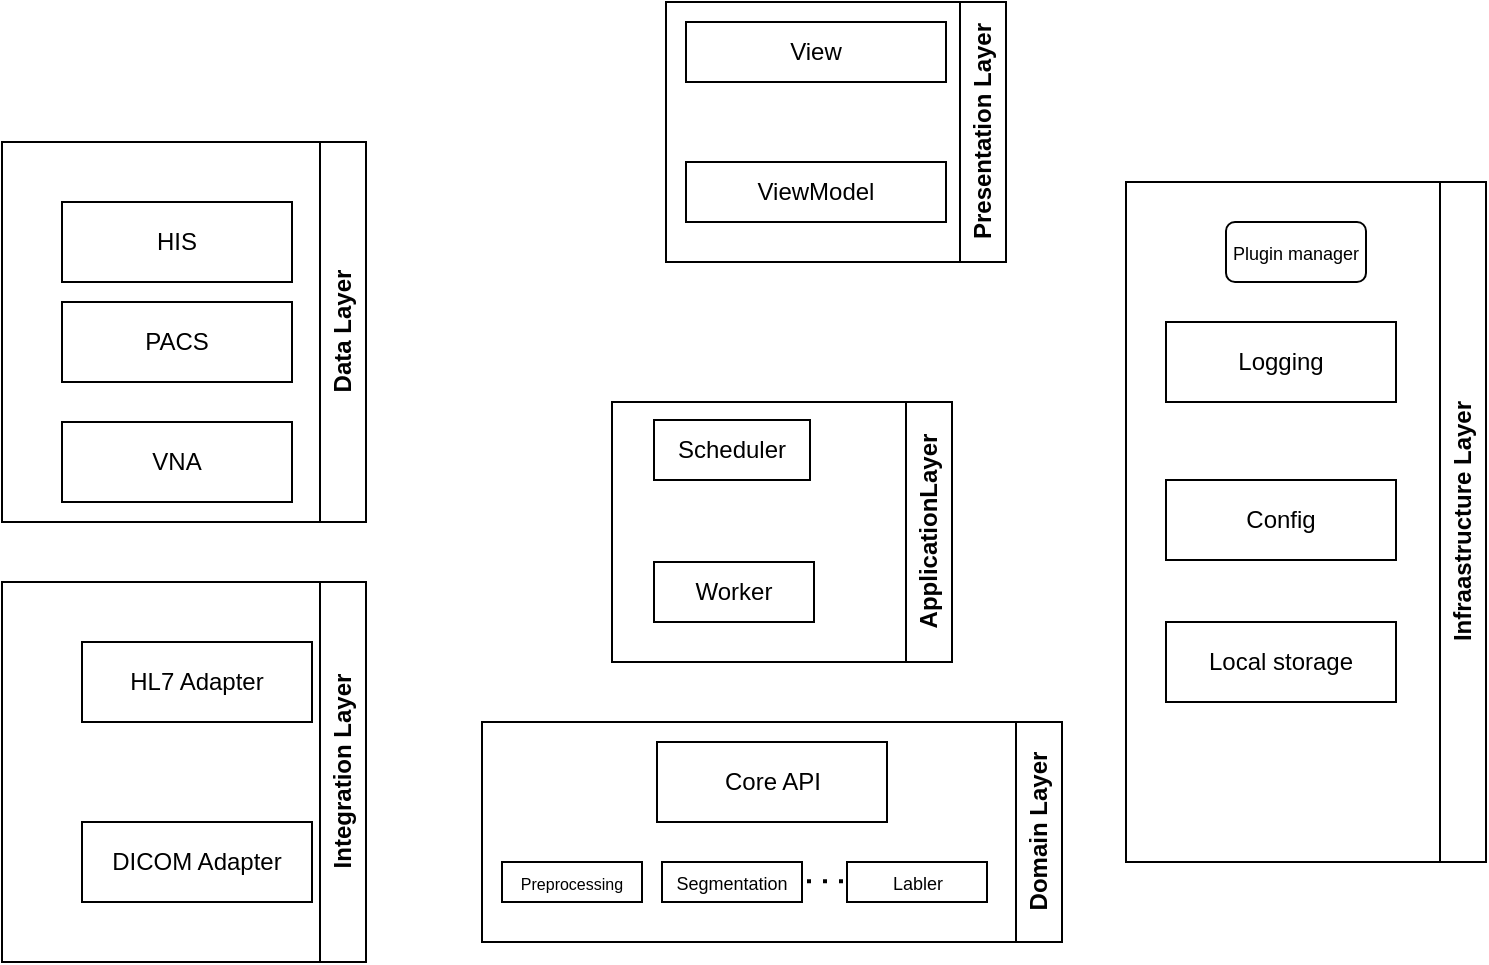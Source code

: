 <mxfile version="28.2.5">
  <diagram name="Page-1" id="rf2fQ5KeaceVcS20yqXe">
    <mxGraphModel dx="983" dy="601" grid="1" gridSize="10" guides="1" tooltips="1" connect="1" arrows="1" fold="1" page="1" pageScale="1" pageWidth="850" pageHeight="1100" math="0" shadow="0">
      <root>
        <mxCell id="0" />
        <mxCell id="1" parent="0" />
        <mxCell id="q-AmzgmCeMlgFkVJrfTR-6" value="ApplicationLayer" style="swimlane;horizontal=0;whiteSpace=wrap;html=1;direction=west;" vertex="1" parent="1">
          <mxGeometry x="383" y="330" width="170" height="130" as="geometry" />
        </mxCell>
        <mxCell id="q-AmzgmCeMlgFkVJrfTR-8" value="Scheduler" style="rounded=0;whiteSpace=wrap;html=1;" vertex="1" parent="q-AmzgmCeMlgFkVJrfTR-6">
          <mxGeometry x="21" y="9" width="78" height="30" as="geometry" />
        </mxCell>
        <mxCell id="q-AmzgmCeMlgFkVJrfTR-9" value="Worker" style="rounded=0;whiteSpace=wrap;html=1;" vertex="1" parent="q-AmzgmCeMlgFkVJrfTR-6">
          <mxGeometry x="21" y="80" width="80" height="30" as="geometry" />
        </mxCell>
        <mxCell id="q-AmzgmCeMlgFkVJrfTR-7" value="Presentation Layer" style="swimlane;horizontal=0;whiteSpace=wrap;html=1;direction=west;" vertex="1" parent="1">
          <mxGeometry x="410" y="130" width="170" height="130" as="geometry" />
        </mxCell>
        <mxCell id="q-AmzgmCeMlgFkVJrfTR-2" value="View" style="rounded=0;whiteSpace=wrap;html=1;" vertex="1" parent="q-AmzgmCeMlgFkVJrfTR-7">
          <mxGeometry x="10" y="10" width="130" height="30" as="geometry" />
        </mxCell>
        <mxCell id="q-AmzgmCeMlgFkVJrfTR-3" value="ViewModel" style="rounded=0;whiteSpace=wrap;html=1;" vertex="1" parent="q-AmzgmCeMlgFkVJrfTR-7">
          <mxGeometry x="10" y="80" width="130" height="30" as="geometry" />
        </mxCell>
        <mxCell id="q-AmzgmCeMlgFkVJrfTR-12" value="Domain Layer" style="swimlane;horizontal=0;whiteSpace=wrap;html=1;direction=west;" vertex="1" parent="1">
          <mxGeometry x="318" y="490" width="290" height="110" as="geometry" />
        </mxCell>
        <mxCell id="q-AmzgmCeMlgFkVJrfTR-13" value="Core API" style="rounded=0;whiteSpace=wrap;html=1;" vertex="1" parent="q-AmzgmCeMlgFkVJrfTR-12">
          <mxGeometry x="87.5" y="10" width="115" height="40" as="geometry" />
        </mxCell>
        <mxCell id="q-AmzgmCeMlgFkVJrfTR-18" value="&lt;font style=&quot;font-size: 8px;&quot;&gt;Preprocessing&lt;/font&gt;" style="rounded=0;whiteSpace=wrap;html=1;" vertex="1" parent="q-AmzgmCeMlgFkVJrfTR-12">
          <mxGeometry x="10" y="70" width="70" height="20" as="geometry" />
        </mxCell>
        <mxCell id="q-AmzgmCeMlgFkVJrfTR-20" value="&lt;font style=&quot;font-size: 9px;&quot;&gt;Segmentation&lt;/font&gt;" style="rounded=0;whiteSpace=wrap;html=1;" vertex="1" parent="q-AmzgmCeMlgFkVJrfTR-12">
          <mxGeometry x="90" y="70" width="70" height="20" as="geometry" />
        </mxCell>
        <mxCell id="q-AmzgmCeMlgFkVJrfTR-21" value="" style="endArrow=none;dashed=1;html=1;dashPattern=1 3;strokeWidth=2;rounded=0;" edge="1" parent="q-AmzgmCeMlgFkVJrfTR-12">
          <mxGeometry width="50" height="50" relative="1" as="geometry">
            <mxPoint x="162.5" y="79.66" as="sourcePoint" />
            <mxPoint x="182.5" y="79.66" as="targetPoint" />
          </mxGeometry>
        </mxCell>
        <mxCell id="q-AmzgmCeMlgFkVJrfTR-23" value="&lt;font style=&quot;font-size: 9px;&quot;&gt;Labler&lt;/font&gt;" style="rounded=0;whiteSpace=wrap;html=1;" vertex="1" parent="q-AmzgmCeMlgFkVJrfTR-12">
          <mxGeometry x="182.5" y="70" width="70" height="20" as="geometry" />
        </mxCell>
        <mxCell id="q-AmzgmCeMlgFkVJrfTR-24" value="Integration Layer" style="swimlane;horizontal=0;whiteSpace=wrap;html=1;direction=west;" vertex="1" parent="1">
          <mxGeometry x="78" y="420" width="182" height="190" as="geometry" />
        </mxCell>
        <mxCell id="q-AmzgmCeMlgFkVJrfTR-25" value="HL7 Adapter" style="rounded=0;whiteSpace=wrap;html=1;" vertex="1" parent="q-AmzgmCeMlgFkVJrfTR-24">
          <mxGeometry x="40" y="30" width="115" height="40" as="geometry" />
        </mxCell>
        <mxCell id="q-AmzgmCeMlgFkVJrfTR-32" value="DICOM Adapter" style="rounded=0;whiteSpace=wrap;html=1;" vertex="1" parent="q-AmzgmCeMlgFkVJrfTR-24">
          <mxGeometry x="40" y="120" width="115" height="40" as="geometry" />
        </mxCell>
        <mxCell id="q-AmzgmCeMlgFkVJrfTR-33" value="Infraastructure Layer" style="swimlane;horizontal=0;whiteSpace=wrap;html=1;direction=west;" vertex="1" parent="1">
          <mxGeometry x="640" y="220" width="180" height="340" as="geometry" />
        </mxCell>
        <mxCell id="q-AmzgmCeMlgFkVJrfTR-34" value="Logging" style="rounded=0;whiteSpace=wrap;html=1;" vertex="1" parent="q-AmzgmCeMlgFkVJrfTR-33">
          <mxGeometry x="20" y="70" width="115" height="40" as="geometry" />
        </mxCell>
        <mxCell id="q-AmzgmCeMlgFkVJrfTR-35" value="Config" style="rounded=0;whiteSpace=wrap;html=1;" vertex="1" parent="q-AmzgmCeMlgFkVJrfTR-33">
          <mxGeometry x="20" y="149" width="115" height="40" as="geometry" />
        </mxCell>
        <mxCell id="q-AmzgmCeMlgFkVJrfTR-36" value="Local storage" style="rounded=0;whiteSpace=wrap;html=1;" vertex="1" parent="q-AmzgmCeMlgFkVJrfTR-33">
          <mxGeometry x="20" y="220" width="115" height="40" as="geometry" />
        </mxCell>
        <mxCell id="q-AmzgmCeMlgFkVJrfTR-31" value="&lt;font style=&quot;font-size: 9px;&quot;&gt;Plugin manager&lt;/font&gt;" style="rounded=1;whiteSpace=wrap;html=1;" vertex="1" parent="q-AmzgmCeMlgFkVJrfTR-33">
          <mxGeometry x="50" y="20" width="70" height="30" as="geometry" />
        </mxCell>
        <mxCell id="q-AmzgmCeMlgFkVJrfTR-38" value="Data Layer" style="swimlane;horizontal=0;whiteSpace=wrap;html=1;direction=west;" vertex="1" parent="1">
          <mxGeometry x="78" y="200" width="182" height="190" as="geometry" />
        </mxCell>
        <mxCell id="q-AmzgmCeMlgFkVJrfTR-40" value="HIS" style="rounded=0;whiteSpace=wrap;html=1;" vertex="1" parent="q-AmzgmCeMlgFkVJrfTR-38">
          <mxGeometry x="30" y="30" width="115" height="40" as="geometry" />
        </mxCell>
        <mxCell id="q-AmzgmCeMlgFkVJrfTR-41" value="VNA" style="rounded=0;whiteSpace=wrap;html=1;" vertex="1" parent="q-AmzgmCeMlgFkVJrfTR-38">
          <mxGeometry x="30" y="140" width="115" height="40" as="geometry" />
        </mxCell>
        <mxCell id="q-AmzgmCeMlgFkVJrfTR-39" value="PACS" style="rounded=0;whiteSpace=wrap;html=1;" vertex="1" parent="q-AmzgmCeMlgFkVJrfTR-38">
          <mxGeometry x="30" y="80" width="115" height="40" as="geometry" />
        </mxCell>
      </root>
    </mxGraphModel>
  </diagram>
</mxfile>
